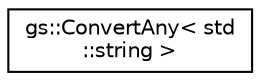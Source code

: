 digraph "Graphical Class Hierarchy"
{
 // LATEX_PDF_SIZE
  edge [fontname="Helvetica",fontsize="10",labelfontname="Helvetica",labelfontsize="10"];
  node [fontname="Helvetica",fontsize="10",shape=record];
  rankdir="LR";
  Node0 [label="gs::ConvertAny\< std\l::string \>",height=0.2,width=0.4,color="black", fillcolor="white", style="filled",URL="$structgs_1_1ConvertAny_3_01std_1_1string_01_4.html",tooltip=" "];
}
